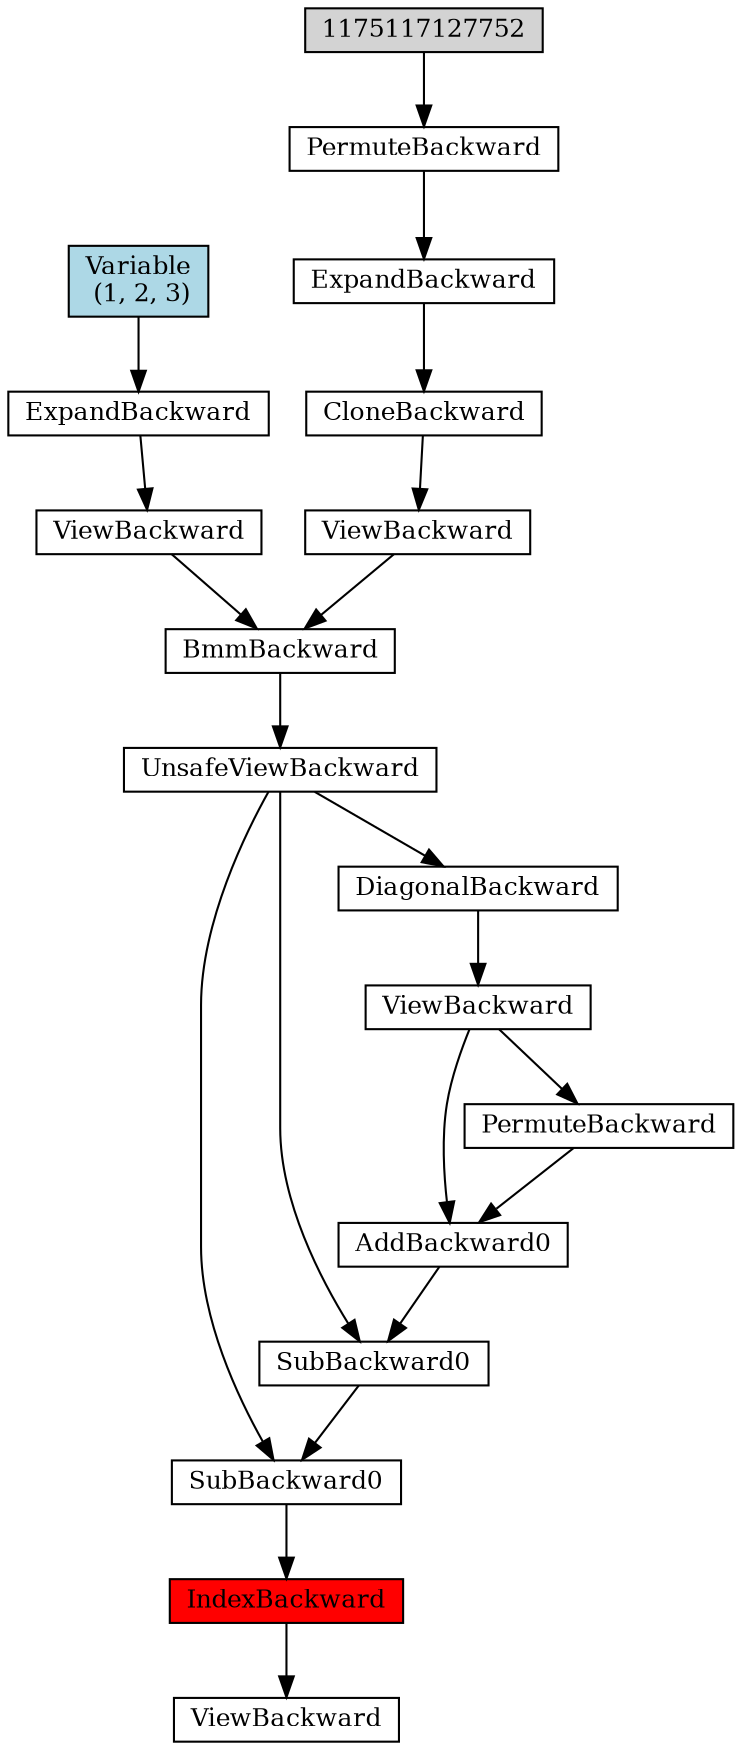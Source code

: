 digraph {
	graph [size="12,12"]
	node [align=left fontsize=12 height=0.2 ranksep=0.1 shape=box style=filled]
	1175116412360 [label=ViewBackward fillcolor=white]
	1175116411464 -> 1175116412360
	1175116411464 [label=IndexBackward fillcolor=red]
	1175116990792 -> 1175116411464
	1175116990792 [label=SubBackward0 fillcolor=white]
	1175116412744 -> 1175116990792
	1175123165896 -> 1175116990792
	1175123165896 [label=UnsafeViewBackward fillcolor=white]
	1175124495560 -> 1175123165896
	1175124495560 [label=BmmBackward fillcolor=white]
	1175123168712 -> 1175124495560
	1175115502472 -> 1175124495560
	1175115502472 [label=ViewBackward fillcolor=white]
	1175124263368 -> 1175115502472
	1175124263368 [label=CloneBackward fillcolor=white]
	1175115502344 -> 1175124263368
	1175115502344 [label=ExpandBackward fillcolor=white]
	1175115503112 -> 1175115502344
	1175115503112 [label=PermuteBackward fillcolor=white]
	1175117127752 -> 1175115503112
	1175114766200 [label="Variable
 (1, 2, 3)" fillcolor=lightblue]
	1175123168712 [label=ViewBackward fillcolor=white]
	1175123506760 -> 1175123168712
	1175123506760 [label=ExpandBackward fillcolor=white]
	1175114766200 -> 1175123506760
	1175116412744 [label=SubBackward0 fillcolor=white]
	1175123507528 -> 1175116412744
	1175123165896 -> 1175116412744
	1175123507528 [label=AddBackward0 fillcolor=white]
	1175115505160 -> 1175123507528
	1175117091272 -> 1175123507528
	1175117091272 [label=PermuteBackward fillcolor=white]
	1175115505160 -> 1175117091272
	1175115505160 [label=ViewBackward fillcolor=white]
	1175117094216 -> 1175115505160
	1175117094216 [label=DiagonalBackward fillcolor=white]
	1175123165896 -> 1175117094216
}
